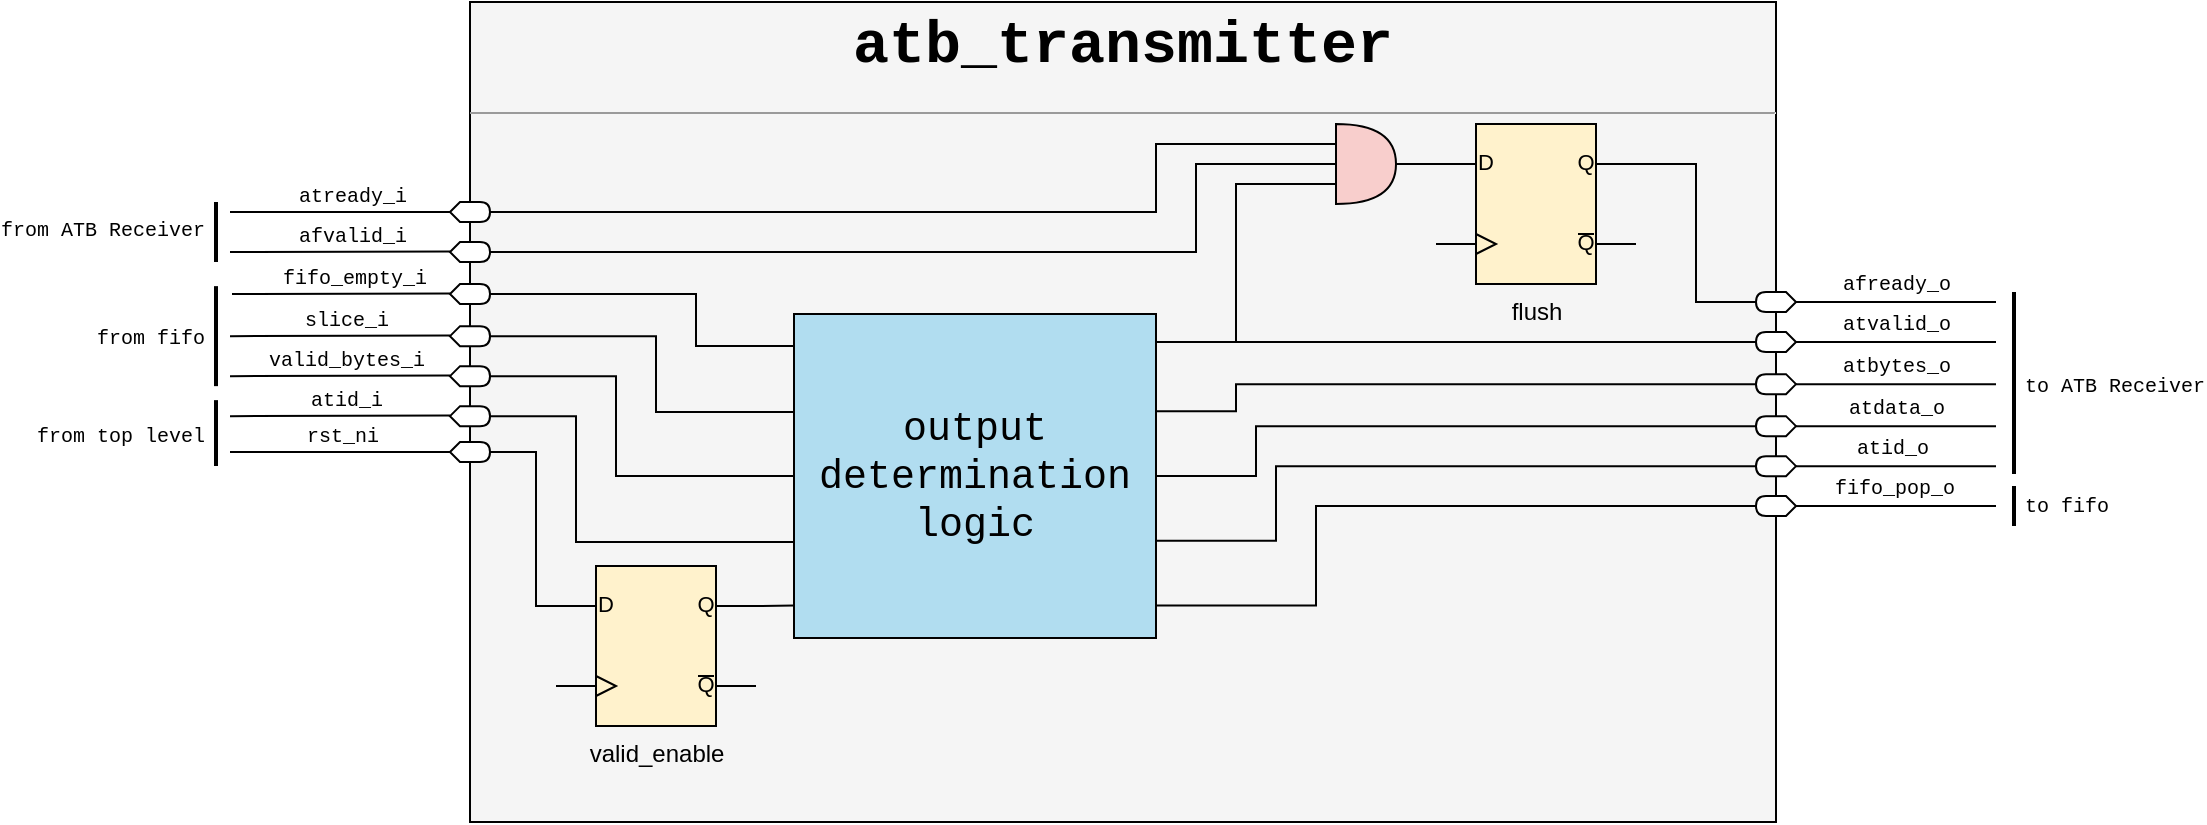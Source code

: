 <mxfile version="26.0.8">
  <diagram id="zo3HOgRU4L0urMwgYZOM" name="Pagina-1">
    <mxGraphModel dx="1434" dy="721" grid="1" gridSize="10" guides="1" tooltips="1" connect="1" arrows="1" fold="1" page="1" pageScale="1" pageWidth="827" pageHeight="1169" math="0" shadow="0">
      <root>
        <mxCell id="0" />
        <mxCell id="1" parent="0" />
        <mxCell id="2" value="&lt;p style=&quot;margin: 4px 0px 0px; text-align: center; font-size: 30px;&quot;&gt;&lt;b style=&quot;&quot;&gt;&lt;font style=&quot;font-size: 30px;&quot;&gt;atb_transmitter&lt;/font&gt;&lt;/b&gt;&lt;/p&gt;&lt;hr style=&quot;font-size: 30px;&quot; size=&quot;1&quot;&gt;&lt;div style=&quot;height: 2px; font-size: 30px;&quot;&gt;&lt;/div&gt;" style="verticalAlign=top;align=left;overflow=fill;fontSize=12;fontFamily=Courier New;html=1;fillColor=#F5F5F5;" parent="1" vertex="1">
          <mxGeometry x="287" y="90" width="653" height="410" as="geometry" />
        </mxCell>
        <mxCell id="159" style="edgeStyle=orthogonalEdgeStyle;rounded=0;html=1;entryX=0;entryY=0.25;entryDx=0;entryDy=0;entryPerimeter=0;endArrow=none;endFill=0;" parent="1" source="3" target="143" edge="1">
          <mxGeometry relative="1" as="geometry">
            <Array as="points">
              <mxPoint x="630" y="195" />
              <mxPoint x="630" y="161" />
            </Array>
          </mxGeometry>
        </mxCell>
        <mxCell id="3" value="" style="shape=display;whiteSpace=wrap;html=1;fontFamily=Courier New;fontSize=30;fillColor=default;" parent="1" vertex="1">
          <mxGeometry x="277" y="190" width="20" height="10" as="geometry" />
        </mxCell>
        <mxCell id="160" style="edgeStyle=orthogonalEdgeStyle;rounded=0;html=1;entryX=0;entryY=0.5;entryDx=0;entryDy=0;entryPerimeter=0;endArrow=none;endFill=0;" parent="1" source="4" target="143" edge="1">
          <mxGeometry relative="1" as="geometry">
            <Array as="points">
              <mxPoint x="650" y="215" />
              <mxPoint x="650" y="171" />
            </Array>
          </mxGeometry>
        </mxCell>
        <mxCell id="4" value="" style="shape=display;whiteSpace=wrap;html=1;fontFamily=Courier New;fontSize=30;fillColor=default;" parent="1" vertex="1">
          <mxGeometry x="277" y="210" width="20" height="10" as="geometry" />
        </mxCell>
        <mxCell id="150" style="edgeStyle=orthogonalEdgeStyle;rounded=0;html=1;entryX=0;entryY=0.1;entryDx=0;entryDy=0;entryPerimeter=0;endArrow=none;endFill=0;" parent="1" source="8" target="131" edge="1">
          <mxGeometry relative="1" as="geometry">
            <Array as="points">
              <mxPoint x="400" y="236" />
              <mxPoint x="400" y="262" />
              <mxPoint x="449" y="262" />
            </Array>
          </mxGeometry>
        </mxCell>
        <mxCell id="8" value="" style="shape=display;whiteSpace=wrap;html=1;fontFamily=Courier New;fontSize=30;fillColor=default;" parent="1" vertex="1">
          <mxGeometry x="277" y="231" width="20" height="10" as="geometry" />
        </mxCell>
        <mxCell id="151" style="edgeStyle=orthogonalEdgeStyle;rounded=0;html=1;entryX=0;entryY=0.3;entryDx=0;entryDy=0;entryPerimeter=0;endArrow=none;endFill=0;" parent="1" source="10" target="131" edge="1">
          <mxGeometry relative="1" as="geometry">
            <Array as="points">
              <mxPoint x="380" y="257" />
              <mxPoint x="380" y="295" />
              <mxPoint x="449" y="295" />
            </Array>
          </mxGeometry>
        </mxCell>
        <mxCell id="10" value="" style="shape=display;whiteSpace=wrap;html=1;fontFamily=Courier New;fontSize=30;fillColor=default;" parent="1" vertex="1">
          <mxGeometry x="277" y="252.07" width="20" height="10" as="geometry" />
        </mxCell>
        <mxCell id="11" value="" style="endArrow=none;html=1;fontFamily=Courier New;fontSize=30;entryX=0;entryY=0.5;entryDx=0;entryDy=0;entryPerimeter=0;" parent="1" target="3" edge="1">
          <mxGeometry width="50" height="50" relative="1" as="geometry">
            <mxPoint x="167" y="195.0" as="sourcePoint" />
            <mxPoint x="247" y="180" as="targetPoint" />
          </mxGeometry>
        </mxCell>
        <mxCell id="12" value="&lt;font style=&quot;font-size: 10px;&quot;&gt;atready_i&lt;/font&gt;" style="edgeLabel;html=1;align=center;verticalAlign=middle;resizable=0;points=[];fontSize=10;fontFamily=Courier New;labelBackgroundColor=none;" parent="11" vertex="1" connectable="0">
          <mxGeometry x="0.382" relative="1" as="geometry">
            <mxPoint x="-15" y="-8" as="offset" />
          </mxGeometry>
        </mxCell>
        <mxCell id="13" value="" style="endArrow=none;html=1;fontFamily=Courier New;fontSize=30;entryX=0;entryY=0.5;entryDx=0;entryDy=0;entryPerimeter=0;" parent="1" edge="1">
          <mxGeometry width="50" height="50" relative="1" as="geometry">
            <mxPoint x="167" y="215.0" as="sourcePoint" />
            <mxPoint x="277" y="214.74" as="targetPoint" />
          </mxGeometry>
        </mxCell>
        <mxCell id="14" value="afvalid_i" style="edgeLabel;html=1;align=center;verticalAlign=middle;resizable=0;points=[];fontSize=10;fontFamily=Courier New;labelBackgroundColor=none;" parent="13" vertex="1" connectable="0">
          <mxGeometry x="-0.394" y="1" relative="1" as="geometry">
            <mxPoint x="27" y="-7" as="offset" />
          </mxGeometry>
        </mxCell>
        <mxCell id="17" value="" style="endArrow=none;html=1;fontFamily=Courier New;fontSize=30;entryX=0;entryY=0.5;entryDx=0;entryDy=0;entryPerimeter=0;" parent="1" edge="1">
          <mxGeometry width="50" height="50" relative="1" as="geometry">
            <mxPoint x="168" y="236" as="sourcePoint" />
            <mxPoint x="277" y="235.74" as="targetPoint" />
          </mxGeometry>
        </mxCell>
        <mxCell id="18" value="fifo_empty_i" style="edgeLabel;html=1;align=center;verticalAlign=middle;resizable=0;points=[];fontSize=10;fontFamily=Courier New;labelBackgroundColor=none;" parent="17" vertex="1" connectable="0">
          <mxGeometry x="-0.46" y="1" relative="1" as="geometry">
            <mxPoint x="31" y="-7" as="offset" />
          </mxGeometry>
        </mxCell>
        <mxCell id="19" value="" style="endArrow=none;html=1;fontFamily=Courier New;fontSize=30;entryX=0;entryY=0.5;entryDx=0;entryDy=0;entryPerimeter=0;" parent="1" edge="1">
          <mxGeometry width="50" height="50" relative="1" as="geometry">
            <mxPoint x="167" y="257.07" as="sourcePoint" />
            <mxPoint x="277" y="256.81" as="targetPoint" />
          </mxGeometry>
        </mxCell>
        <mxCell id="20" value="slice_i" style="edgeLabel;html=1;align=center;verticalAlign=middle;resizable=0;points=[];fontSize=10;fontFamily=Courier New;labelBackgroundColor=none;" parent="19" vertex="1" connectable="0">
          <mxGeometry x="-0.262" y="1" relative="1" as="geometry">
            <mxPoint x="17" y="-7" as="offset" />
          </mxGeometry>
        </mxCell>
        <mxCell id="161" style="edgeStyle=orthogonalEdgeStyle;rounded=0;html=1;entryX=1;entryY=0.3;entryDx=0;entryDy=0;entryPerimeter=0;endArrow=none;endFill=0;exitX=1;exitY=0.5;exitDx=0;exitDy=0;exitPerimeter=0;" parent="1" source="21" target="131" edge="1">
          <mxGeometry relative="1" as="geometry">
            <Array as="points">
              <mxPoint x="670" y="281" />
              <mxPoint x="670" y="295" />
            </Array>
          </mxGeometry>
        </mxCell>
        <mxCell id="21" value="" style="shape=display;whiteSpace=wrap;html=1;fontFamily=Courier New;fontSize=30;fillColor=default;rotation=-180;" parent="1" vertex="1">
          <mxGeometry x="930" y="276.07" width="20" height="10" as="geometry" />
        </mxCell>
        <mxCell id="162" style="edgeStyle=orthogonalEdgeStyle;rounded=0;html=1;entryX=1;entryY=0.5;entryDx=0;entryDy=0;entryPerimeter=0;endArrow=none;endFill=0;exitX=1;exitY=0.5;exitDx=0;exitDy=0;exitPerimeter=0;" parent="1" source="23" target="131" edge="1">
          <mxGeometry relative="1" as="geometry">
            <Array as="points">
              <mxPoint x="680" y="302" />
              <mxPoint x="680" y="327" />
            </Array>
          </mxGeometry>
        </mxCell>
        <mxCell id="23" value="" style="shape=display;whiteSpace=wrap;html=1;fontFamily=Courier New;fontSize=30;fillColor=default;rotation=-180;" parent="1" vertex="1">
          <mxGeometry x="930" y="297.07" width="20" height="10" as="geometry" />
        </mxCell>
        <mxCell id="163" style="edgeStyle=orthogonalEdgeStyle;rounded=0;html=1;entryX=1;entryY=0.7;entryDx=0;entryDy=0;entryPerimeter=0;endArrow=none;endFill=0;exitX=1;exitY=0.5;exitDx=0;exitDy=0;exitPerimeter=0;" parent="1" source="24" target="131" edge="1">
          <mxGeometry relative="1" as="geometry">
            <Array as="points">
              <mxPoint x="690" y="322" />
              <mxPoint x="690" y="359" />
            </Array>
          </mxGeometry>
        </mxCell>
        <mxCell id="24" value="" style="shape=display;whiteSpace=wrap;html=1;fontFamily=Courier New;fontSize=30;fillColor=default;rotation=-180;" parent="1" vertex="1">
          <mxGeometry x="930" y="317.07" width="20" height="10" as="geometry" />
        </mxCell>
        <mxCell id="157" style="edgeStyle=orthogonalEdgeStyle;rounded=0;html=1;endArrow=none;endFill=0;exitX=1;exitY=0.5;exitDx=0;exitDy=0;exitPerimeter=0;" parent="1" source="25" edge="1">
          <mxGeometry relative="1" as="geometry">
            <mxPoint x="670" y="260" as="targetPoint" />
            <Array as="points">
              <mxPoint x="930" y="260" />
            </Array>
          </mxGeometry>
        </mxCell>
        <mxCell id="25" value="" style="shape=display;whiteSpace=wrap;html=1;fontFamily=Courier New;fontSize=30;fillColor=default;rotation=-180;" parent="1" vertex="1">
          <mxGeometry x="930" y="255" width="20" height="10" as="geometry" />
        </mxCell>
        <mxCell id="26" value="" style="endArrow=none;html=1;fontFamily=Courier New;fontSize=30;entryX=0;entryY=0.5;entryDx=0;entryDy=0;entryPerimeter=0;" parent="1" target="21" edge="1">
          <mxGeometry width="50" height="50" relative="1" as="geometry">
            <mxPoint x="1050" y="281.07" as="sourcePoint" />
            <mxPoint x="900" y="267.07" as="targetPoint" />
          </mxGeometry>
        </mxCell>
        <mxCell id="27" value="&lt;font style=&quot;font-size: 10px;&quot;&gt;atbytes_o&lt;/font&gt;" style="edgeLabel;html=1;align=center;verticalAlign=middle;resizable=0;points=[];fontSize=10;fontFamily=Courier New;labelBackgroundColor=none;" parent="26" vertex="1" connectable="0">
          <mxGeometry x="0.382" relative="1" as="geometry">
            <mxPoint x="19" y="-9" as="offset" />
          </mxGeometry>
        </mxCell>
        <mxCell id="28" value="" style="endArrow=none;html=1;fontFamily=Courier New;fontSize=30;entryX=0;entryY=0.5;entryDx=0;entryDy=0;entryPerimeter=0;" parent="1" target="23" edge="1">
          <mxGeometry width="50" height="50" relative="1" as="geometry">
            <mxPoint x="1050" y="302.07" as="sourcePoint" />
            <mxPoint x="930" y="301.81" as="targetPoint" />
          </mxGeometry>
        </mxCell>
        <mxCell id="29" value="atdata_o" style="edgeLabel;html=1;align=center;verticalAlign=middle;resizable=0;points=[];fontSize=10;fontFamily=Courier New;labelBackgroundColor=none;" parent="28" vertex="1" connectable="0">
          <mxGeometry x="-0.394" y="1" relative="1" as="geometry">
            <mxPoint x="-20" y="-10" as="offset" />
          </mxGeometry>
        </mxCell>
        <mxCell id="30" value="" style="endArrow=none;html=1;fontFamily=Courier New;fontSize=30;entryX=0;entryY=0.5;entryDx=0;entryDy=0;entryPerimeter=0;" parent="1" target="24" edge="1">
          <mxGeometry width="50" height="50" relative="1" as="geometry">
            <mxPoint x="1050" y="322.07" as="sourcePoint" />
            <mxPoint x="930" y="321.81" as="targetPoint" />
          </mxGeometry>
        </mxCell>
        <mxCell id="31" value="atid_o" style="edgeLabel;html=1;align=center;verticalAlign=middle;resizable=0;points=[];fontSize=10;fontFamily=Courier New;labelBackgroundColor=none;" parent="30" vertex="1" connectable="0">
          <mxGeometry x="-0.341" y="1" relative="1" as="geometry">
            <mxPoint x="-19" y="-10" as="offset" />
          </mxGeometry>
        </mxCell>
        <mxCell id="32" value="" style="endArrow=none;html=1;fontFamily=Courier New;fontSize=30;exitX=0;exitY=0.5;exitDx=0;exitDy=0;exitPerimeter=0;" parent="1" source="25" edge="1">
          <mxGeometry width="50" height="50" relative="1" as="geometry">
            <mxPoint x="970" y="260.06" as="sourcePoint" />
            <mxPoint x="1050" y="260" as="targetPoint" />
          </mxGeometry>
        </mxCell>
        <mxCell id="33" value="atvalid_o" style="edgeLabel;html=1;align=center;verticalAlign=middle;resizable=0;points=[];fontSize=10;fontFamily=Courier New;labelBackgroundColor=none;" parent="32" vertex="1" connectable="0">
          <mxGeometry x="-0.46" y="1" relative="1" as="geometry">
            <mxPoint x="23" y="-8" as="offset" />
          </mxGeometry>
        </mxCell>
        <mxCell id="34" value="" style="endArrow=none;html=1;rounded=0;fontFamily=Courier New;fontSize=10;strokeWidth=2;" parent="1" edge="1">
          <mxGeometry width="50" height="50" relative="1" as="geometry">
            <mxPoint x="160" y="282.07" as="sourcePoint" />
            <mxPoint x="160" y="232.07" as="targetPoint" />
          </mxGeometry>
        </mxCell>
        <mxCell id="35" value="from fifo" style="edgeLabel;html=1;align=center;verticalAlign=middle;resizable=0;points=[];fontSize=10;fontFamily=Courier New;" parent="34" vertex="1" connectable="0">
          <mxGeometry x="-0.219" y="1" relative="1" as="geometry">
            <mxPoint x="-32" y="-5" as="offset" />
          </mxGeometry>
        </mxCell>
        <mxCell id="36" value="" style="endArrow=none;html=1;rounded=0;fontFamily=Courier New;fontSize=10;strokeWidth=2;" parent="1" edge="1">
          <mxGeometry width="50" height="50" relative="1" as="geometry">
            <mxPoint x="1059" y="332.0" as="sourcePoint" />
            <mxPoint x="1059" y="352" as="targetPoint" />
          </mxGeometry>
        </mxCell>
        <mxCell id="37" value="to fifo" style="edgeLabel;html=1;align=center;verticalAlign=middle;resizable=0;points=[];fontSize=10;fontFamily=Courier New;" parent="36" vertex="1" connectable="0">
          <mxGeometry x="-0.219" y="1" relative="1" as="geometry">
            <mxPoint x="25" y="2" as="offset" />
          </mxGeometry>
        </mxCell>
        <mxCell id="38" value="" style="endArrow=none;html=1;rounded=0;fontFamily=Courier New;fontSize=10;strokeWidth=2;" parent="1" edge="1">
          <mxGeometry width="50" height="50" relative="1" as="geometry">
            <mxPoint x="160" y="220" as="sourcePoint" />
            <mxPoint x="160" y="190.0" as="targetPoint" />
            <Array as="points">
              <mxPoint x="160" y="190" />
            </Array>
          </mxGeometry>
        </mxCell>
        <mxCell id="39" value="from ATB Receiver" style="edgeLabel;html=1;align=center;verticalAlign=middle;resizable=0;points=[];fontSize=10;fontFamily=Courier New;" parent="38" vertex="1" connectable="0">
          <mxGeometry x="-0.219" y="1" relative="1" as="geometry">
            <mxPoint x="-56" y="-5" as="offset" />
          </mxGeometry>
        </mxCell>
        <mxCell id="75" value="" style="endArrow=none;html=1;fontFamily=Courier New;fontSize=30;entryX=0;entryY=0.5;entryDx=0;entryDy=0;entryPerimeter=0;" parent="1" edge="1">
          <mxGeometry width="50" height="50" relative="1" as="geometry">
            <mxPoint x="167" y="277.07" as="sourcePoint" />
            <mxPoint x="277" y="276.81" as="targetPoint" />
          </mxGeometry>
        </mxCell>
        <mxCell id="76" value="valid_bytes_i" style="edgeLabel;html=1;align=center;verticalAlign=middle;resizable=0;points=[];fontSize=10;fontFamily=Courier New;labelBackgroundColor=none;" parent="75" vertex="1" connectable="0">
          <mxGeometry x="-0.262" y="1" relative="1" as="geometry">
            <mxPoint x="17" y="-7" as="offset" />
          </mxGeometry>
        </mxCell>
        <mxCell id="153" style="edgeStyle=orthogonalEdgeStyle;rounded=0;html=1;entryX=0;entryY=0.5;entryDx=0;entryDy=0;entryPerimeter=0;endArrow=none;endFill=0;" parent="1" source="77" target="131" edge="1">
          <mxGeometry relative="1" as="geometry">
            <Array as="points">
              <mxPoint x="360" y="277" />
              <mxPoint x="360" y="327" />
            </Array>
          </mxGeometry>
        </mxCell>
        <mxCell id="77" value="" style="shape=display;whiteSpace=wrap;html=1;fontFamily=Courier New;fontSize=30;fillColor=default;" parent="1" vertex="1">
          <mxGeometry x="277" y="272.07" width="20" height="10" as="geometry" />
        </mxCell>
        <mxCell id="81" value="" style="endArrow=none;html=1;fontFamily=Courier New;fontSize=30;entryX=0;entryY=0.5;entryDx=0;entryDy=0;entryPerimeter=0;" parent="1" edge="1">
          <mxGeometry width="50" height="50" relative="1" as="geometry">
            <mxPoint x="167" y="297.07" as="sourcePoint" />
            <mxPoint x="277" y="296.81" as="targetPoint" />
          </mxGeometry>
        </mxCell>
        <mxCell id="82" value="atid_i" style="edgeLabel;html=1;align=center;verticalAlign=middle;resizable=0;points=[];fontSize=10;fontFamily=Courier New;labelBackgroundColor=none;" parent="81" vertex="1" connectable="0">
          <mxGeometry x="-0.262" y="1" relative="1" as="geometry">
            <mxPoint x="17" y="-7" as="offset" />
          </mxGeometry>
        </mxCell>
        <mxCell id="154" style="edgeStyle=orthogonalEdgeStyle;rounded=0;html=1;entryX=0;entryY=0.7;entryDx=0;entryDy=0;entryPerimeter=0;endArrow=none;endFill=0;" parent="1" source="83" target="131" edge="1">
          <mxGeometry relative="1" as="geometry">
            <Array as="points">
              <mxPoint x="340" y="297" />
              <mxPoint x="340" y="360" />
              <mxPoint x="449" y="360" />
            </Array>
          </mxGeometry>
        </mxCell>
        <mxCell id="83" value="" style="shape=display;whiteSpace=wrap;html=1;fontFamily=Courier New;fontSize=30;fillColor=default;" parent="1" vertex="1">
          <mxGeometry x="277" y="292.07" width="20" height="10" as="geometry" />
        </mxCell>
        <mxCell id="87" value="" style="shape=display;whiteSpace=wrap;html=1;fontFamily=Courier New;fontSize=30;fillColor=default;rotation=-180;" parent="1" vertex="1">
          <mxGeometry x="930" y="235" width="20" height="10" as="geometry" />
        </mxCell>
        <mxCell id="88" value="" style="endArrow=none;html=1;fontFamily=Courier New;fontSize=30;exitX=0;exitY=0.5;exitDx=0;exitDy=0;exitPerimeter=0;" parent="1" source="87" edge="1">
          <mxGeometry width="50" height="50" relative="1" as="geometry">
            <mxPoint x="970" y="240.06" as="sourcePoint" />
            <mxPoint x="1050" y="240.0" as="targetPoint" />
          </mxGeometry>
        </mxCell>
        <mxCell id="89" value="afready_o" style="edgeLabel;html=1;align=center;verticalAlign=middle;resizable=0;points=[];fontSize=10;fontFamily=Courier New;labelBackgroundColor=none;" parent="88" vertex="1" connectable="0">
          <mxGeometry x="-0.46" y="1" relative="1" as="geometry">
            <mxPoint x="23" y="-8" as="offset" />
          </mxGeometry>
        </mxCell>
        <mxCell id="93" value="" style="shape=display;whiteSpace=wrap;html=1;fontFamily=Courier New;fontSize=30;fillColor=default;rotation=-180;" parent="1" vertex="1">
          <mxGeometry x="930" y="337" width="20" height="10" as="geometry" />
        </mxCell>
        <mxCell id="94" value="" style="endArrow=none;html=1;fontFamily=Courier New;fontSize=30;exitX=0;exitY=0.5;exitDx=0;exitDy=0;exitPerimeter=0;" parent="1" source="93" edge="1">
          <mxGeometry width="50" height="50" relative="1" as="geometry">
            <mxPoint x="970" y="342.06" as="sourcePoint" />
            <mxPoint x="1050" y="342.0" as="targetPoint" />
          </mxGeometry>
        </mxCell>
        <mxCell id="95" value="fifo_pop_o" style="edgeLabel;html=1;align=center;verticalAlign=middle;resizable=0;points=[];fontSize=10;fontFamily=Courier New;labelBackgroundColor=none;" parent="94" vertex="1" connectable="0">
          <mxGeometry x="-0.46" y="1" relative="1" as="geometry">
            <mxPoint x="22" y="-8" as="offset" />
          </mxGeometry>
        </mxCell>
        <mxCell id="96" value="" style="endArrow=none;html=1;rounded=0;fontFamily=Courier New;fontSize=10;strokeWidth=2;" parent="1" edge="1">
          <mxGeometry width="50" height="50" relative="1" as="geometry">
            <mxPoint x="1059" y="235" as="sourcePoint" />
            <mxPoint x="1059" y="326" as="targetPoint" />
          </mxGeometry>
        </mxCell>
        <mxCell id="97" value="to ATB Receiver" style="edgeLabel;html=1;align=center;verticalAlign=middle;resizable=0;points=[];fontSize=10;fontFamily=Courier New;" parent="96" vertex="1" connectable="0">
          <mxGeometry x="-0.219" y="1" relative="1" as="geometry">
            <mxPoint x="49" y="11" as="offset" />
          </mxGeometry>
        </mxCell>
        <mxCell id="129" value="" style="endArrow=none;html=1;rounded=0;fontFamily=Courier New;fontSize=10;strokeWidth=2;" parent="1" edge="1">
          <mxGeometry width="50" height="50" relative="1" as="geometry">
            <mxPoint x="160" y="322" as="sourcePoint" />
            <mxPoint x="160" y="289.07" as="targetPoint" />
          </mxGeometry>
        </mxCell>
        <mxCell id="130" value="from top level" style="edgeLabel;html=1;align=center;verticalAlign=middle;resizable=0;points=[];fontSize=10;fontFamily=Courier New;" parent="129" vertex="1" connectable="0">
          <mxGeometry x="-0.219" y="1" relative="1" as="geometry">
            <mxPoint x="-47" y="-2" as="offset" />
          </mxGeometry>
        </mxCell>
        <mxCell id="149" style="edgeStyle=orthogonalEdgeStyle;rounded=0;html=1;exitX=1;exitY=0.9;exitDx=0;exitDy=0;exitPerimeter=0;entryX=1;entryY=0.5;entryDx=0;entryDy=0;entryPerimeter=0;endArrow=none;endFill=0;" parent="1" source="131" target="93" edge="1">
          <mxGeometry relative="1" as="geometry">
            <Array as="points">
              <mxPoint x="710" y="392" />
              <mxPoint x="710" y="342" />
            </Array>
          </mxGeometry>
        </mxCell>
        <mxCell id="131" value="output determination logic" style="rounded=0;whiteSpace=wrap;html=1;fillColor=#B1DDF0;fontFamily=Courier New;fontSize=20;points=[[0,0,0,0,0],[0,0.1,0,0,0],[0,0.2,0,0,0],[0,0.3,0,0,0],[0,0.4,0,0,0],[0,0.5,0,0,0],[0,0.6,0,0,0],[0,0.7,0,0,0],[0,0.8,0,0,0],[0,0.9,0,0,0],[0,1,0,0,0],[0.25,0,0,0,0],[0.25,1,0,0,0],[0.5,0,0,0,0],[0.5,1,0,0,0],[0.75,0,0,0,0],[0.75,1,0,0,0],[1,0,0,0,0],[1,0.1,0,0,0],[1,0.2,0,0,0],[1,0.3,0,0,0],[1,0.4,0,0,0],[1,0.5,0,0,0],[1,0.6,0,0,0],[1,0.7,0,0,0],[1,0.8,0,0,0],[1,0.9,0,0,0],[1,1,0,0,0]];" parent="1" vertex="1">
          <mxGeometry x="449" y="246" width="181" height="162" as="geometry" />
        </mxCell>
        <mxCell id="158" style="edgeStyle=orthogonalEdgeStyle;rounded=0;html=1;exitX=1;exitY=0.25;exitDx=0;exitDy=0;exitPerimeter=0;entryX=0;entryY=0.9;entryDx=0;entryDy=0;entryPerimeter=0;endArrow=none;endFill=0;" parent="1" source="132" target="131" edge="1">
          <mxGeometry relative="1" as="geometry">
            <Array as="points">
              <mxPoint x="449" y="392" />
            </Array>
          </mxGeometry>
        </mxCell>
        <mxCell id="132" value="valid_enable" style="verticalLabelPosition=bottom;shadow=0;dashed=0;align=center;html=1;verticalAlign=top;shape=mxgraph.electrical.logic_gates.d_type_flip-flop;fillColor=#FFF2CC;" parent="1" vertex="1">
          <mxGeometry x="330" y="372" width="100" height="80" as="geometry" />
        </mxCell>
        <mxCell id="134" value="" style="endArrow=none;html=1;fontFamily=Courier New;fontSize=30;entryX=0;entryY=0.5;entryDx=0;entryDy=0;entryPerimeter=0;" parent="1" target="136" edge="1">
          <mxGeometry width="50" height="50" relative="1" as="geometry">
            <mxPoint x="167" y="315.0" as="sourcePoint" />
            <mxPoint x="247" y="300" as="targetPoint" />
          </mxGeometry>
        </mxCell>
        <mxCell id="135" value="&lt;font style=&quot;font-size: 10px;&quot;&gt;rst_ni&lt;/font&gt;" style="edgeLabel;html=1;align=center;verticalAlign=middle;resizable=0;points=[];fontSize=10;fontFamily=Courier New;labelBackgroundColor=none;" parent="134" vertex="1" connectable="0">
          <mxGeometry x="0.382" relative="1" as="geometry">
            <mxPoint x="-20" y="-8" as="offset" />
          </mxGeometry>
        </mxCell>
        <mxCell id="137" style="edgeStyle=orthogonalEdgeStyle;html=1;entryX=0;entryY=0.25;entryDx=0;entryDy=0;entryPerimeter=0;rounded=0;endArrow=none;endFill=0;" parent="1" source="136" target="132" edge="1">
          <mxGeometry relative="1" as="geometry">
            <Array as="points">
              <mxPoint x="320" y="315" />
              <mxPoint x="320" y="392" />
            </Array>
          </mxGeometry>
        </mxCell>
        <mxCell id="136" value="" style="shape=display;whiteSpace=wrap;html=1;fontFamily=Courier New;fontSize=30;fillColor=default;" parent="1" vertex="1">
          <mxGeometry x="277" y="310" width="20" height="10" as="geometry" />
        </mxCell>
        <mxCell id="148" style="edgeStyle=orthogonalEdgeStyle;rounded=0;html=1;exitX=1;exitY=0.25;exitDx=0;exitDy=0;exitPerimeter=0;entryX=1;entryY=0.5;entryDx=0;entryDy=0;entryPerimeter=0;endArrow=none;endFill=0;" parent="1" source="141" target="87" edge="1">
          <mxGeometry relative="1" as="geometry">
            <Array as="points">
              <mxPoint x="900" y="171" />
              <mxPoint x="900" y="240" />
            </Array>
          </mxGeometry>
        </mxCell>
        <mxCell id="141" value="flush" style="verticalLabelPosition=bottom;shadow=0;dashed=0;align=center;html=1;verticalAlign=top;shape=mxgraph.electrical.logic_gates.d_type_flip-flop;fillColor=#FFF2CC;" parent="1" vertex="1">
          <mxGeometry x="770" y="151" width="100" height="80" as="geometry" />
        </mxCell>
        <mxCell id="142" style="edgeStyle=orthogonalEdgeStyle;rounded=0;html=1;entryX=0;entryY=0.25;entryDx=0;entryDy=0;entryPerimeter=0;endArrow=none;endFill=0;" parent="1" source="143" target="141" edge="1">
          <mxGeometry relative="1" as="geometry" />
        </mxCell>
        <mxCell id="147" style="edgeStyle=orthogonalEdgeStyle;rounded=0;html=1;exitX=0;exitY=0.75;exitDx=0;exitDy=0;exitPerimeter=0;entryX=1;entryY=0.1;entryDx=0;entryDy=0;entryPerimeter=0;endArrow=none;endFill=0;" parent="1" source="143" target="131" edge="1">
          <mxGeometry relative="1" as="geometry">
            <Array as="points">
              <mxPoint x="670" y="181" />
              <mxPoint x="670" y="260" />
              <mxPoint x="630" y="260" />
            </Array>
          </mxGeometry>
        </mxCell>
        <mxCell id="143" value="" style="shape=or;whiteSpace=wrap;html=1;fillColor=#f8cecc;strokeColor=#000000;" parent="1" vertex="1">
          <mxGeometry x="720" y="151" width="30" height="40" as="geometry" />
        </mxCell>
      </root>
    </mxGraphModel>
  </diagram>
</mxfile>
